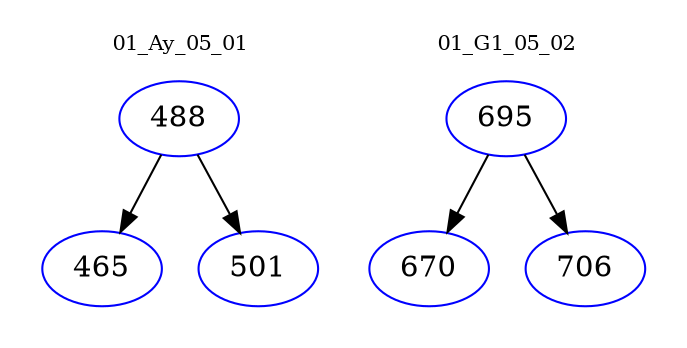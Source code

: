 digraph{
subgraph cluster_0 {
color = white
label = "01_Ay_05_01";
fontsize=10;
T0_488 [label="488", color="blue"]
T0_488 -> T0_465 [color="black"]
T0_465 [label="465", color="blue"]
T0_488 -> T0_501 [color="black"]
T0_501 [label="501", color="blue"]
}
subgraph cluster_1 {
color = white
label = "01_G1_05_02";
fontsize=10;
T1_695 [label="695", color="blue"]
T1_695 -> T1_670 [color="black"]
T1_670 [label="670", color="blue"]
T1_695 -> T1_706 [color="black"]
T1_706 [label="706", color="blue"]
}
}
